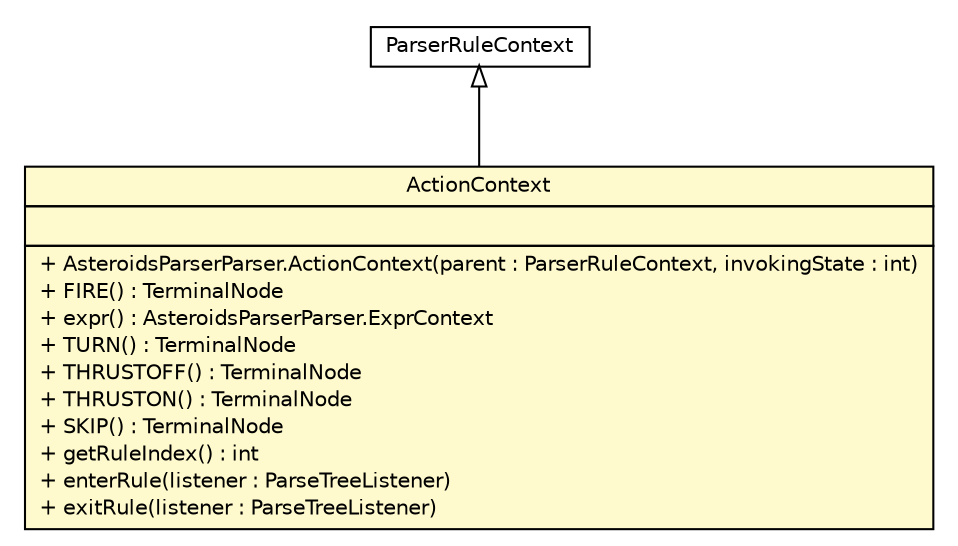 #!/usr/local/bin/dot
#
# Class diagram 
# Generated by UMLGraph version R5_6 (http://www.umlgraph.org/)
#

digraph G {
	edge [fontname="Helvetica",fontsize=10,labelfontname="Helvetica",labelfontsize=10];
	node [fontname="Helvetica",fontsize=10,shape=plaintext];
	nodesep=0.25;
	ranksep=0.5;
	// model.programs.parsing.AsteroidsParserParser.ActionContext
	c4466 [label=<<table title="model.programs.parsing.AsteroidsParserParser.ActionContext" border="0" cellborder="1" cellspacing="0" cellpadding="2" port="p" bgcolor="lemonChiffon" href="./AsteroidsParserParser.ActionContext.html">
		<tr><td><table border="0" cellspacing="0" cellpadding="1">
<tr><td align="center" balign="center"> ActionContext </td></tr>
		</table></td></tr>
		<tr><td><table border="0" cellspacing="0" cellpadding="1">
<tr><td align="left" balign="left">  </td></tr>
		</table></td></tr>
		<tr><td><table border="0" cellspacing="0" cellpadding="1">
<tr><td align="left" balign="left"> + AsteroidsParserParser.ActionContext(parent : ParserRuleContext, invokingState : int) </td></tr>
<tr><td align="left" balign="left"> + FIRE() : TerminalNode </td></tr>
<tr><td align="left" balign="left"> + expr() : AsteroidsParserParser.ExprContext </td></tr>
<tr><td align="left" balign="left"> + TURN() : TerminalNode </td></tr>
<tr><td align="left" balign="left"> + THRUSTOFF() : TerminalNode </td></tr>
<tr><td align="left" balign="left"> + THRUSTON() : TerminalNode </td></tr>
<tr><td align="left" balign="left"> + SKIP() : TerminalNode </td></tr>
<tr><td align="left" balign="left"> + getRuleIndex() : int </td></tr>
<tr><td align="left" balign="left"> + enterRule(listener : ParseTreeListener) </td></tr>
<tr><td align="left" balign="left"> + exitRule(listener : ParseTreeListener) </td></tr>
		</table></td></tr>
		</table>>, URL="./AsteroidsParserParser.ActionContext.html", fontname="Helvetica", fontcolor="black", fontsize=10.0];
	//model.programs.parsing.AsteroidsParserParser.ActionContext extends ParserRuleContext
	c4555:p -> c4466:p [dir=back,arrowtail=empty];
	// ParserRuleContext
	c4555[label=<<table title="ParserRuleContext" border="0" cellborder="1" cellspacing="0" cellpadding="2" port="p" href="http://java.sun.com/j2se/1.4.2/docs/api//ParserRuleContext.html">
		<tr><td><table border="0" cellspacing="0" cellpadding="1">
<tr><td align="center" balign="center"> ParserRuleContext </td></tr>
		</table></td></tr>
		</table>>, fontname="Helvetica", fontcolor="black", fontsize=10.0];
}

